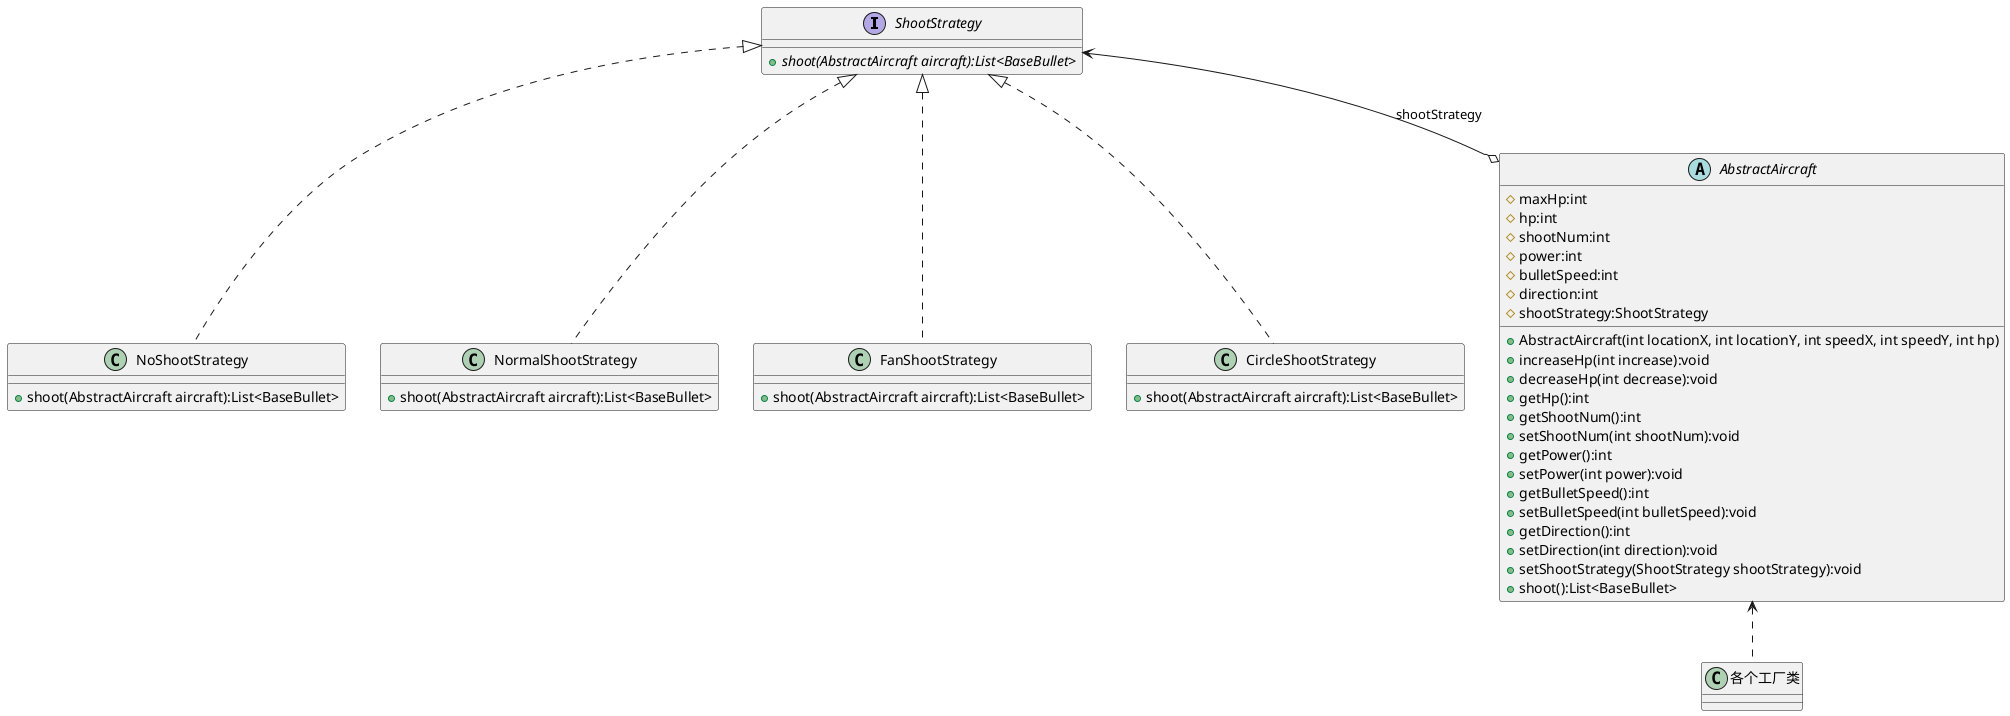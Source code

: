 @startuml

interface ShootStrategy {
    + {abstract} shoot(AbstractAircraft aircraft):List<BaseBullet>
}

class NoShootStrategy {
    + shoot(AbstractAircraft aircraft):List<BaseBullet>
}

class NormalShootStrategy {
    + shoot(AbstractAircraft aircraft):List<BaseBullet>
}

class FanShootStrategy {
    + shoot(AbstractAircraft aircraft):List<BaseBullet>
}

class CircleShootStrategy {
    + shoot(AbstractAircraft aircraft):List<BaseBullet>
}

ShootStrategy <|.. NoShootStrategy
ShootStrategy <|.. NormalShootStrategy
ShootStrategy <|.. FanShootStrategy
ShootStrategy <|.. CircleShootStrategy

abstract class AbstractAircraft
{
	# maxHp:int
    # hp:int
    # shootNum:int
    # power:int
    # bulletSpeed:int
    # direction:int
    # shootStrategy:ShootStrategy
    + AbstractAircraft(int locationX, int locationY, int speedX, int speedY, int hp)
    + increaseHp(int increase):void
    + decreaseHp(int decrease):void
    + getHp():int
    + getShootNum():int
    + setShootNum(int shootNum):void
    + getPower():int
    + setPower(int power):void
    + getBulletSpeed():int
    + setBulletSpeed(int bulletSpeed):void
    + getDirection():int
    + setDirection(int direction):void
    + setShootStrategy(ShootStrategy shootStrategy):void
    + shoot():List<BaseBullet>
 }

 ShootStrategy <--o AbstractAircraft : shootStrategy

 class 各个工厂类 {}

 AbstractAircraft <.. 各个工厂类

@enduml